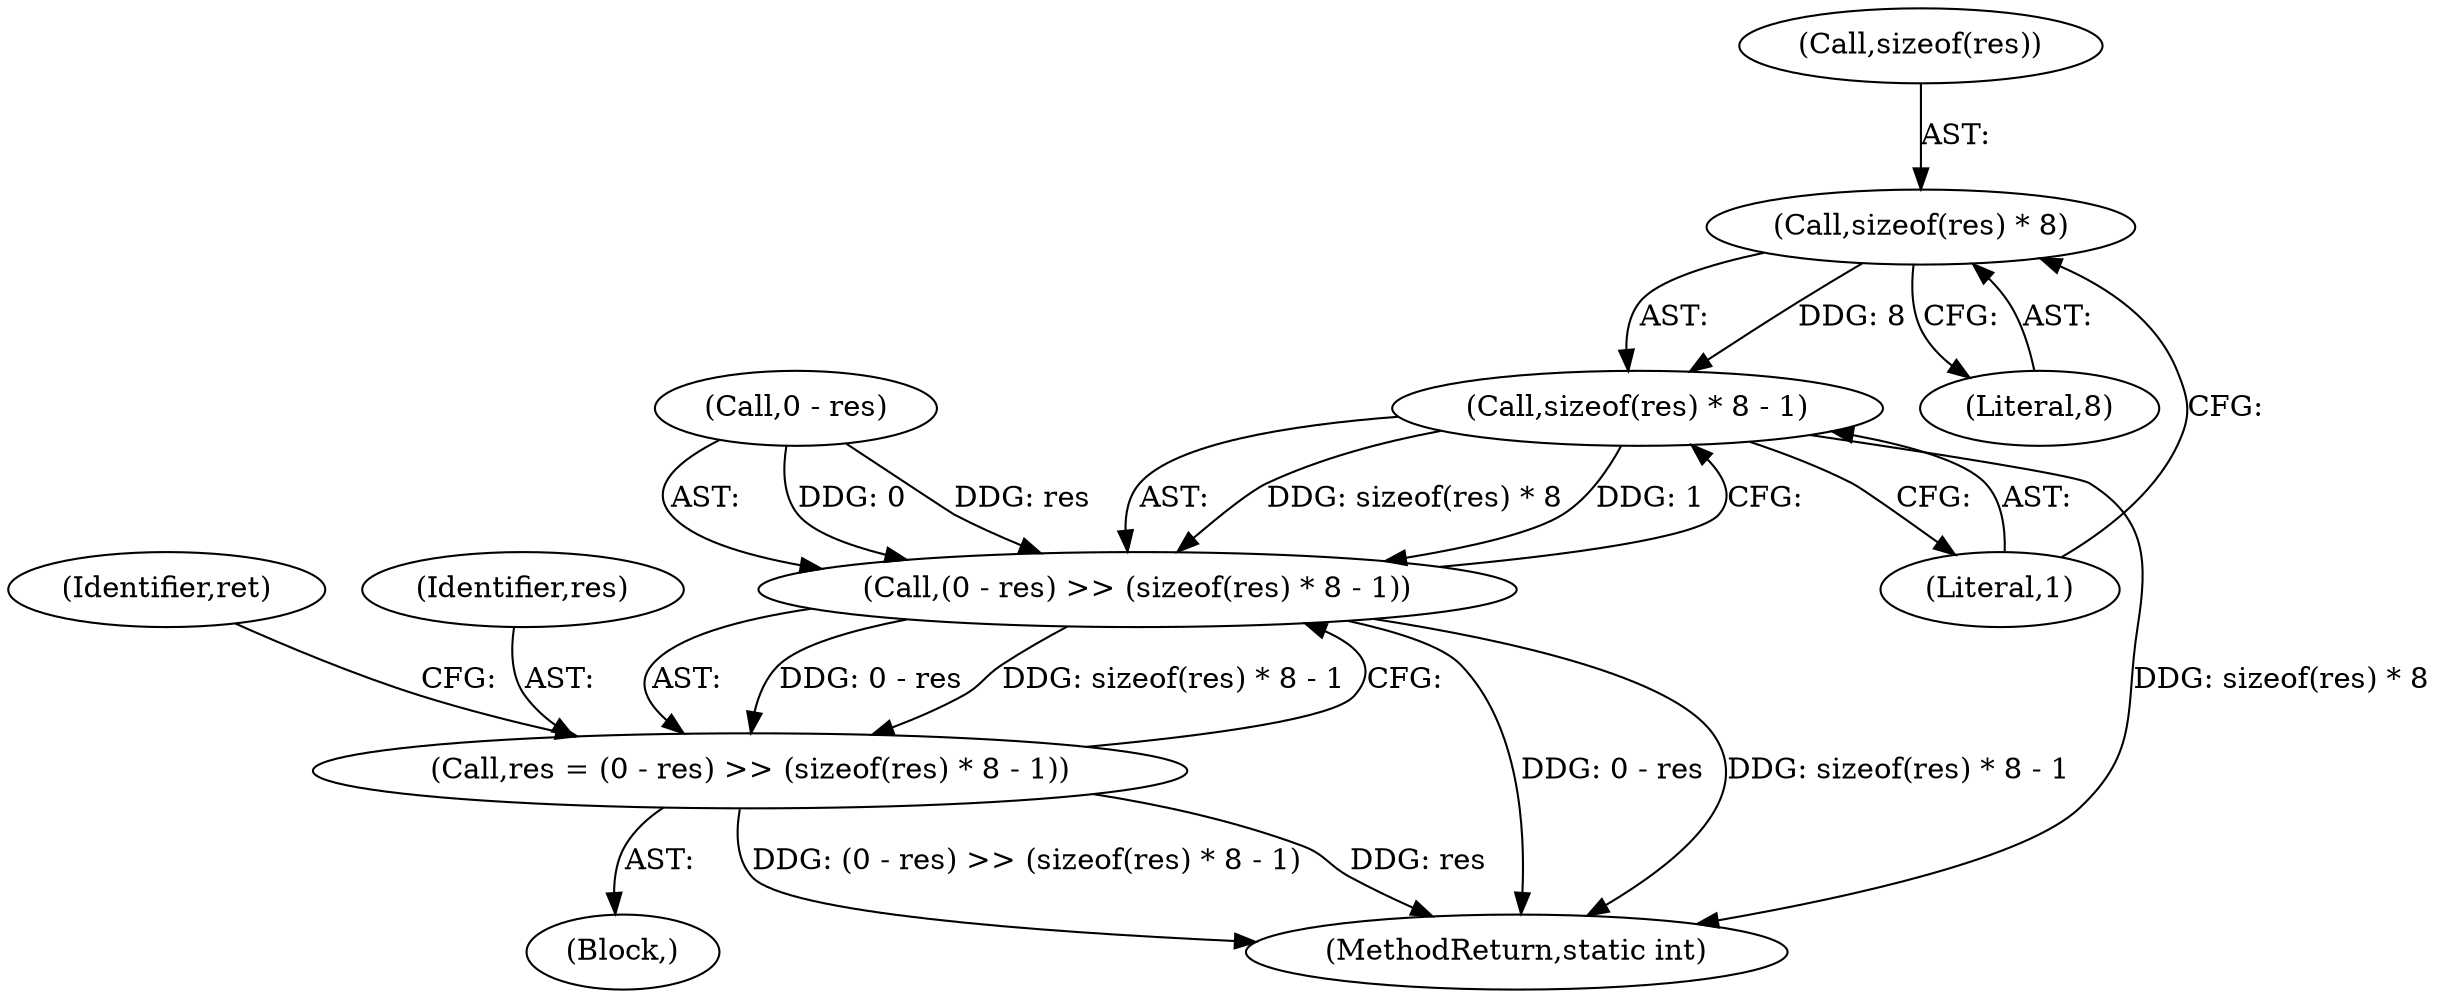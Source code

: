 digraph "0_openssl_68595c0c2886e7942a14f98c17a55a88afb6c292_0@API" {
"1001921" [label="(Call,sizeof(res) * 8)"];
"1001920" [label="(Call,sizeof(res) * 8 - 1)"];
"1001916" [label="(Call,(0 - res) >> (sizeof(res) * 8 - 1))"];
"1001914" [label="(Call,res = (0 - res) >> (sizeof(res) * 8 - 1))"];
"1001927" [label="(Identifier,ret)"];
"1001925" [label="(Literal,1)"];
"1001914" [label="(Call,res = (0 - res) >> (sizeof(res) * 8 - 1))"];
"1001944" [label="(MethodReturn,static int)"];
"1001921" [label="(Call,sizeof(res) * 8)"];
"1001920" [label="(Call,sizeof(res) * 8 - 1)"];
"1001917" [label="(Call,0 - res)"];
"1001922" [label="(Call,sizeof(res))"];
"1000496" [label="(Block,)"];
"1001915" [label="(Identifier,res)"];
"1001924" [label="(Literal,8)"];
"1001916" [label="(Call,(0 - res) >> (sizeof(res) * 8 - 1))"];
"1001921" -> "1001920"  [label="AST: "];
"1001921" -> "1001924"  [label="CFG: "];
"1001922" -> "1001921"  [label="AST: "];
"1001924" -> "1001921"  [label="AST: "];
"1001925" -> "1001921"  [label="CFG: "];
"1001921" -> "1001920"  [label="DDG: 8"];
"1001920" -> "1001916"  [label="AST: "];
"1001920" -> "1001925"  [label="CFG: "];
"1001925" -> "1001920"  [label="AST: "];
"1001916" -> "1001920"  [label="CFG: "];
"1001920" -> "1001944"  [label="DDG: sizeof(res) * 8"];
"1001920" -> "1001916"  [label="DDG: sizeof(res) * 8"];
"1001920" -> "1001916"  [label="DDG: 1"];
"1001916" -> "1001914"  [label="AST: "];
"1001917" -> "1001916"  [label="AST: "];
"1001914" -> "1001916"  [label="CFG: "];
"1001916" -> "1001944"  [label="DDG: 0 - res"];
"1001916" -> "1001944"  [label="DDG: sizeof(res) * 8 - 1"];
"1001916" -> "1001914"  [label="DDG: 0 - res"];
"1001916" -> "1001914"  [label="DDG: sizeof(res) * 8 - 1"];
"1001917" -> "1001916"  [label="DDG: 0"];
"1001917" -> "1001916"  [label="DDG: res"];
"1001914" -> "1000496"  [label="AST: "];
"1001915" -> "1001914"  [label="AST: "];
"1001927" -> "1001914"  [label="CFG: "];
"1001914" -> "1001944"  [label="DDG: (0 - res) >> (sizeof(res) * 8 - 1)"];
"1001914" -> "1001944"  [label="DDG: res"];
}

